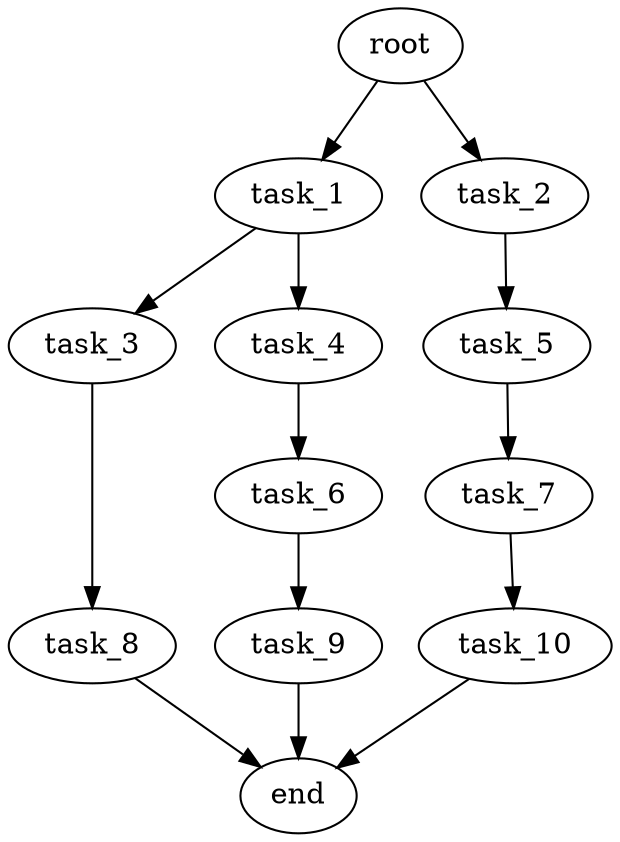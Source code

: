 digraph G {
  root [size="0.000000e+00"];
  task_1 [size="7.027285e+09"];
  task_2 [size="3.090538e+09"];
  task_3 [size="3.398907e+09"];
  task_4 [size="6.205179e+07"];
  task_5 [size="8.698757e+09"];
  task_6 [size="5.663645e+09"];
  task_7 [size="4.008443e+09"];
  task_8 [size="1.419605e+09"];
  task_9 [size="6.332087e+09"];
  task_10 [size="3.075403e+08"];
  end [size="0.000000e+00"];

  root -> task_1 [size="1.000000e-12"];
  root -> task_2 [size="1.000000e-12"];
  task_1 -> task_3 [size="3.398907e+08"];
  task_1 -> task_4 [size="6.205179e+06"];
  task_2 -> task_5 [size="8.698757e+08"];
  task_3 -> task_8 [size="1.419605e+08"];
  task_4 -> task_6 [size="5.663645e+08"];
  task_5 -> task_7 [size="4.008443e+08"];
  task_6 -> task_9 [size="6.332087e+08"];
  task_7 -> task_10 [size="3.075403e+07"];
  task_8 -> end [size="1.000000e-12"];
  task_9 -> end [size="1.000000e-12"];
  task_10 -> end [size="1.000000e-12"];
}
